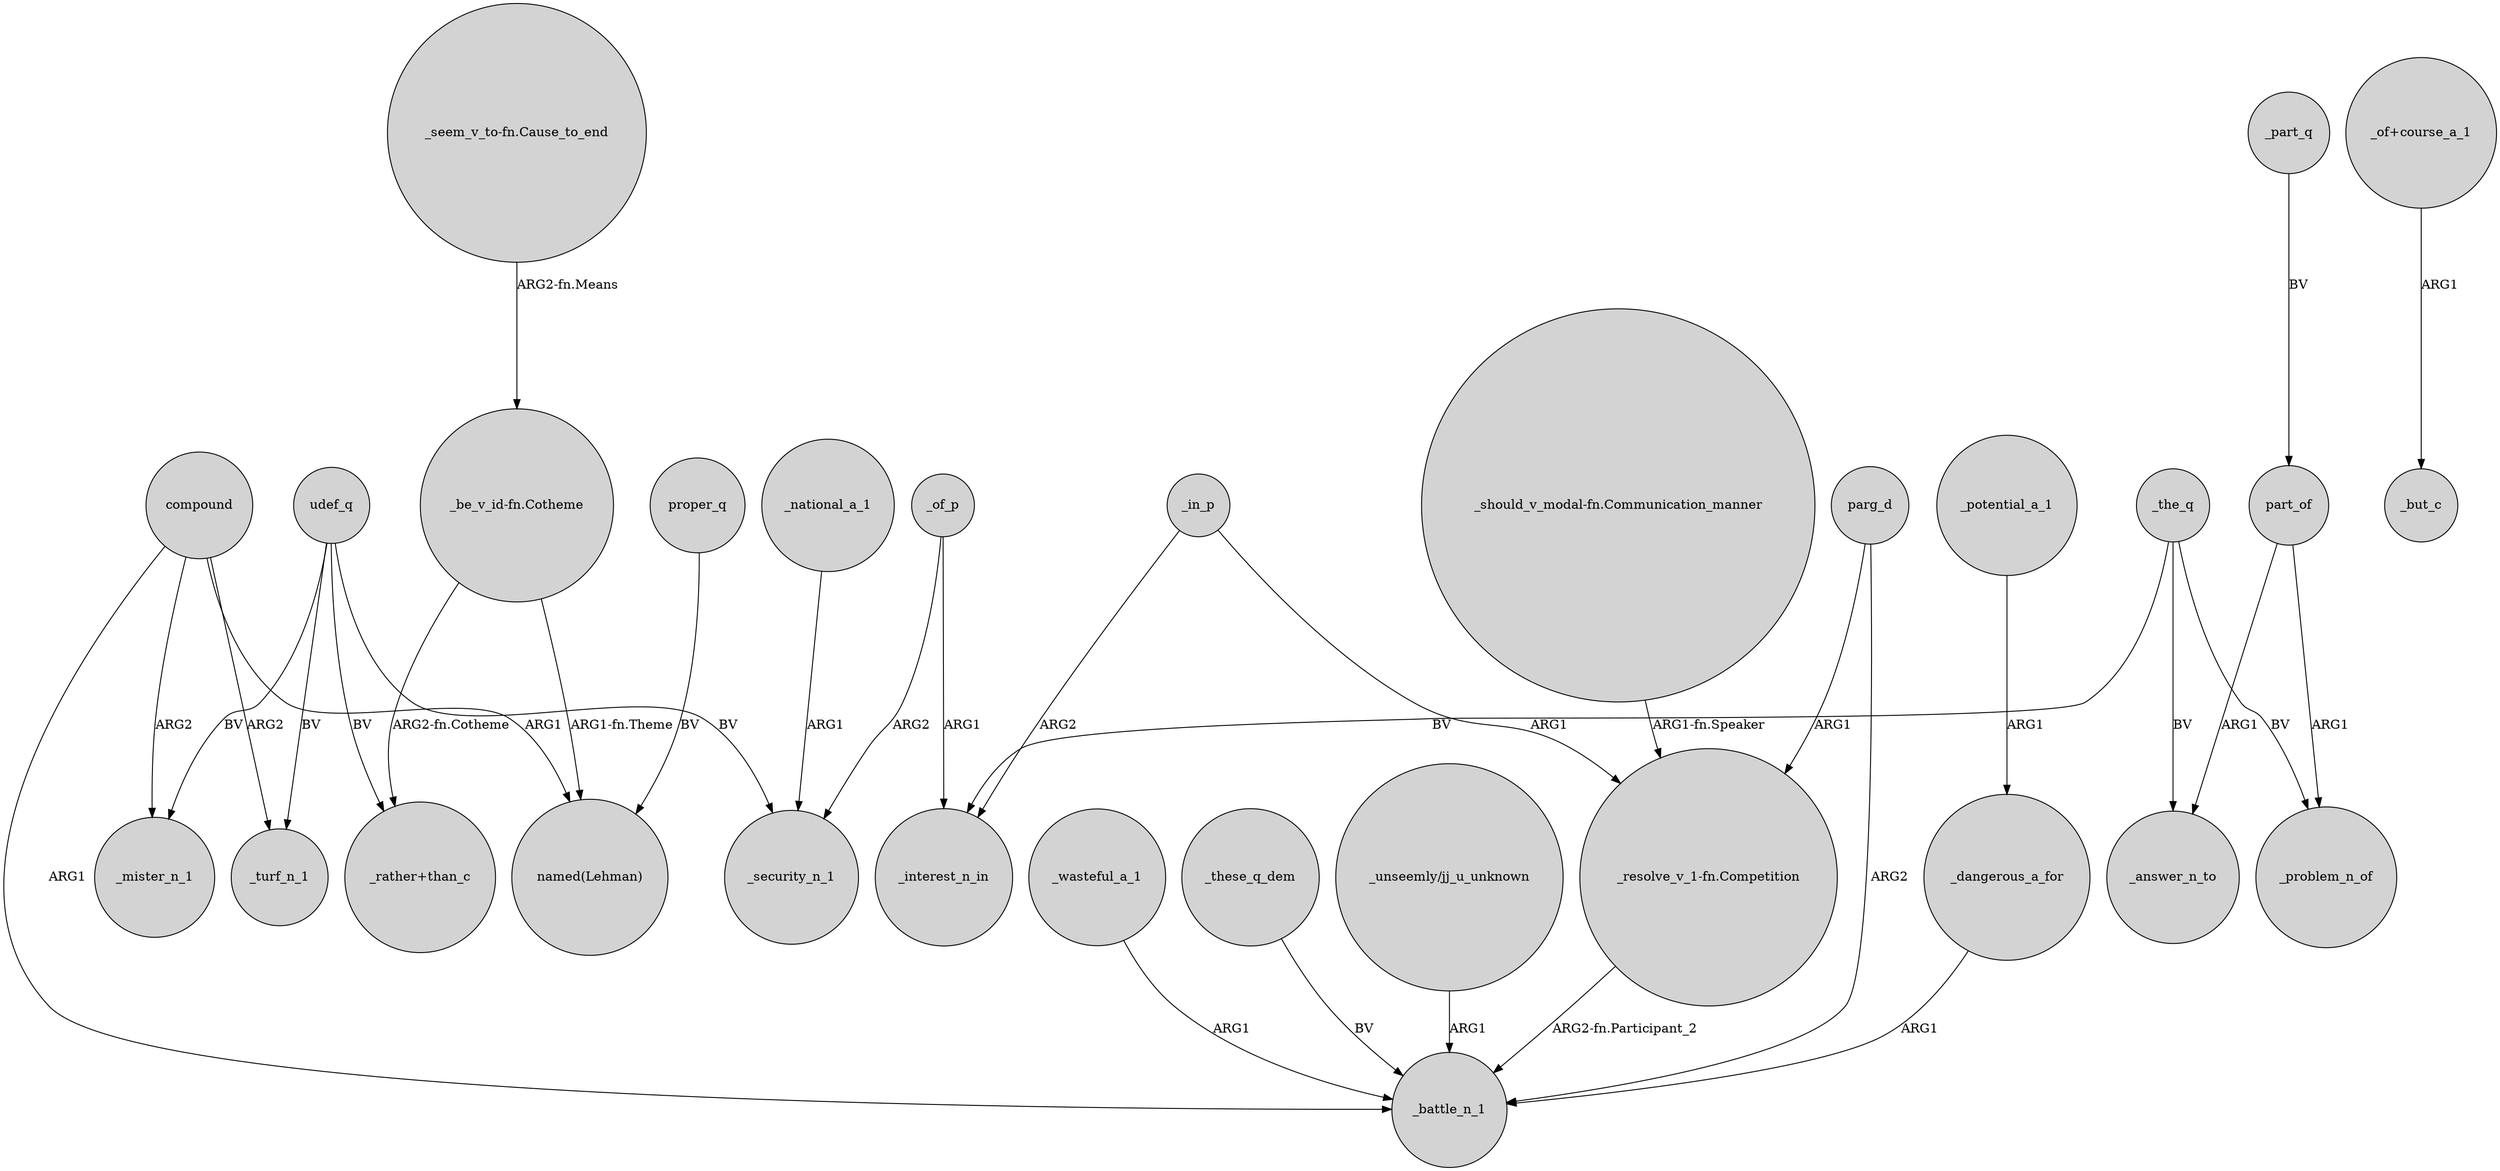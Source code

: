 digraph {
	node [shape=circle style=filled]
	compound -> _mister_n_1 [label=ARG2]
	"_should_v_modal-fn.Communication_manner" -> "_resolve_v_1-fn.Competition" [label="ARG1-fn.Speaker"]
	parg_d -> _battle_n_1 [label=ARG2]
	_in_p -> "_resolve_v_1-fn.Competition" [label=ARG1]
	part_of -> _problem_n_of [label=ARG1]
	_of_p -> _security_n_1 [label=ARG2]
	udef_q -> "_rather+than_c" [label=BV]
	_dangerous_a_for -> _battle_n_1 [label=ARG1]
	_wasteful_a_1 -> _battle_n_1 [label=ARG1]
	"_be_v_id-fn.Cotheme" -> "named(Lehman)" [label="ARG1-fn.Theme"]
	udef_q -> _security_n_1 [label=BV]
	udef_q -> _mister_n_1 [label=BV]
	"_resolve_v_1-fn.Competition" -> _battle_n_1 [label="ARG2-fn.Participant_2"]
	_potential_a_1 -> _dangerous_a_for [label=ARG1]
	_the_q -> _answer_n_to [label=BV]
	"_seem_v_to-fn.Cause_to_end" -> "_be_v_id-fn.Cotheme" [label="ARG2-fn.Means"]
	_the_q -> _problem_n_of [label=BV]
	part_of -> _answer_n_to [label=ARG1]
	compound -> _turf_n_1 [label=ARG2]
	_part_q -> part_of [label=BV]
	compound -> _battle_n_1 [label=ARG1]
	_national_a_1 -> _security_n_1 [label=ARG1]
	_these_q_dem -> _battle_n_1 [label=BV]
	_the_q -> _interest_n_in [label=BV]
	_in_p -> _interest_n_in [label=ARG2]
	_of_p -> _interest_n_in [label=ARG1]
	"_unseemly/jj_u_unknown" -> _battle_n_1 [label=ARG1]
	proper_q -> "named(Lehman)" [label=BV]
	"_of+course_a_1" -> _but_c [label=ARG1]
	"_be_v_id-fn.Cotheme" -> "_rather+than_c" [label="ARG2-fn.Cotheme"]
	udef_q -> _turf_n_1 [label=BV]
	parg_d -> "_resolve_v_1-fn.Competition" [label=ARG1]
	compound -> "named(Lehman)" [label=ARG1]
}
